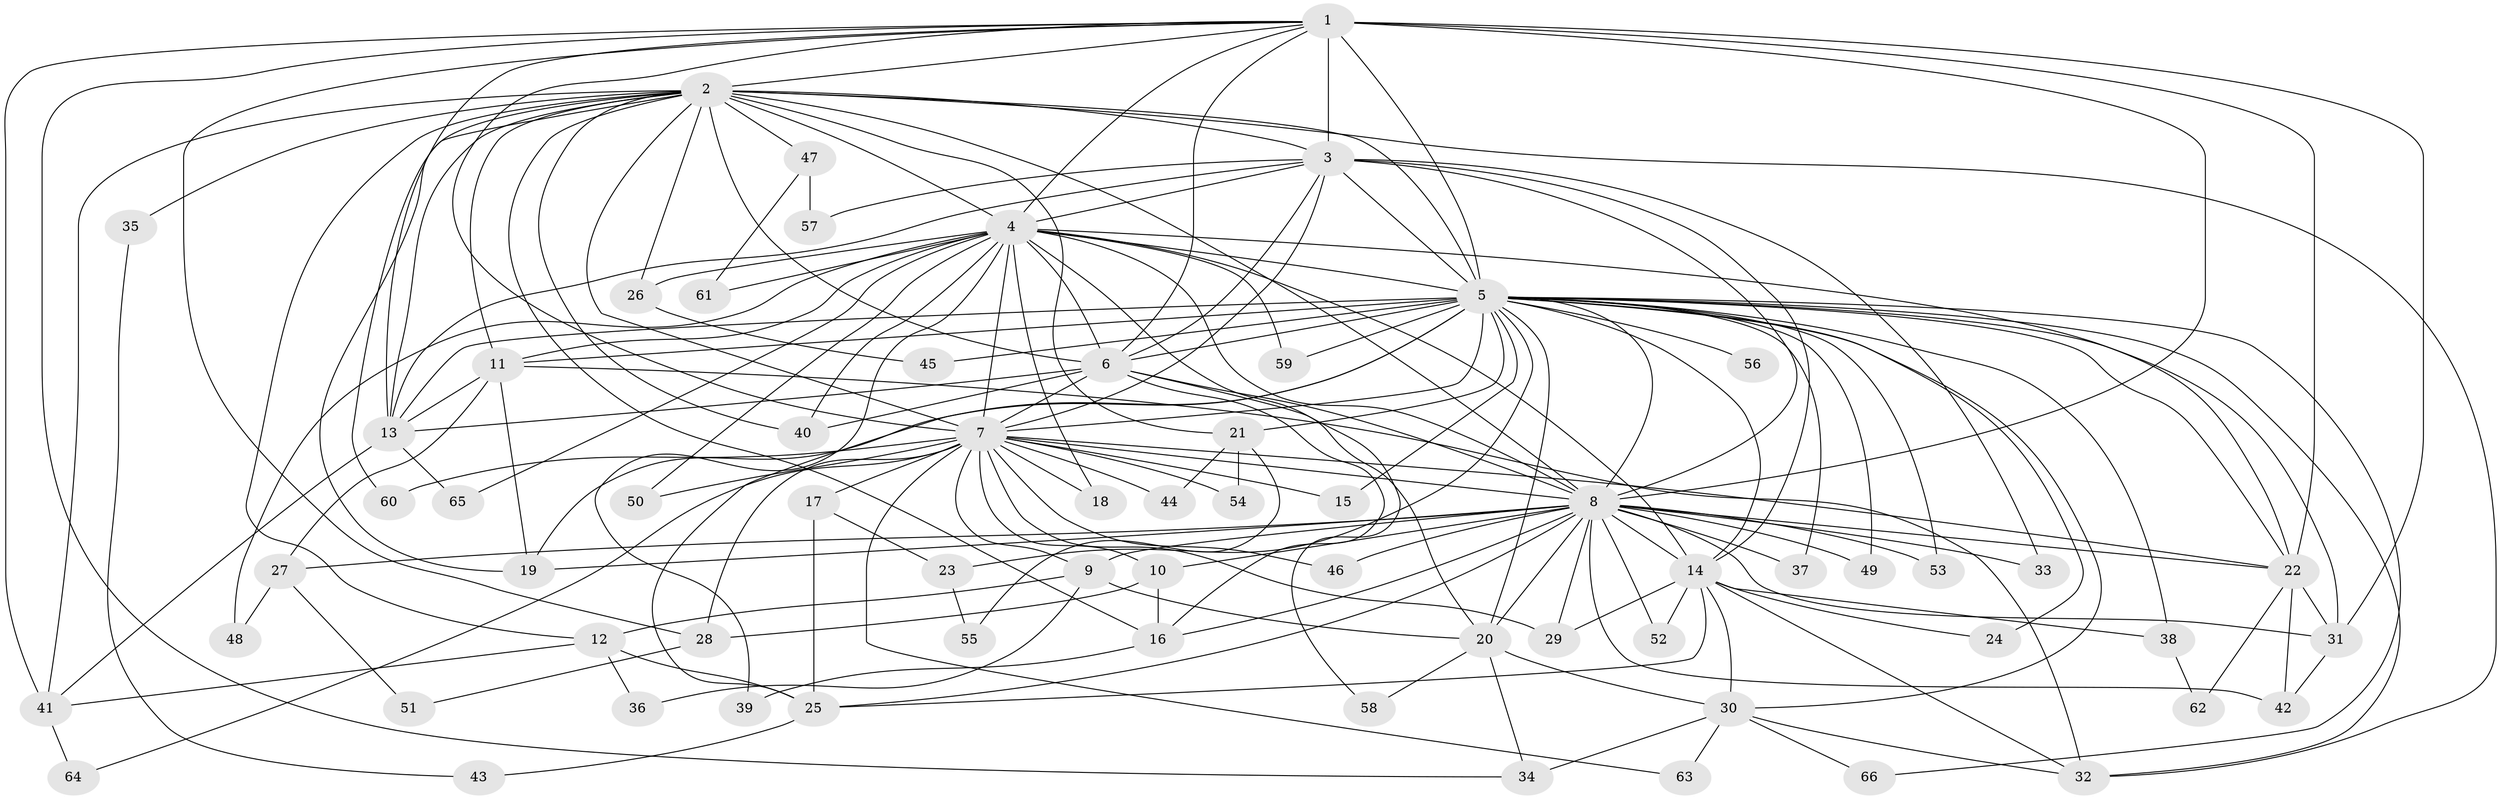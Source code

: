 // original degree distribution, {24: 0.015151515151515152, 22: 0.015151515151515152, 18: 0.007575757575757576, 16: 0.007575757575757576, 31: 0.007575757575757576, 20: 0.015151515151515152, 34: 0.007575757575757576, 5: 0.06060606060606061, 4: 0.13636363636363635, 7: 0.007575757575757576, 3: 0.17424242424242425, 9: 0.007575757575757576, 2: 0.5227272727272727, 6: 0.015151515151515152}
// Generated by graph-tools (version 1.1) at 2025/34/03/09/25 02:34:43]
// undirected, 66 vertices, 172 edges
graph export_dot {
graph [start="1"]
  node [color=gray90,style=filled];
  1;
  2;
  3;
  4;
  5;
  6;
  7;
  8;
  9;
  10;
  11;
  12;
  13;
  14;
  15;
  16;
  17;
  18;
  19;
  20;
  21;
  22;
  23;
  24;
  25;
  26;
  27;
  28;
  29;
  30;
  31;
  32;
  33;
  34;
  35;
  36;
  37;
  38;
  39;
  40;
  41;
  42;
  43;
  44;
  45;
  46;
  47;
  48;
  49;
  50;
  51;
  52;
  53;
  54;
  55;
  56;
  57;
  58;
  59;
  60;
  61;
  62;
  63;
  64;
  65;
  66;
  1 -- 2 [weight=3.0];
  1 -- 3 [weight=3.0];
  1 -- 4 [weight=1.0];
  1 -- 5 [weight=2.0];
  1 -- 6 [weight=1.0];
  1 -- 7 [weight=2.0];
  1 -- 8 [weight=1.0];
  1 -- 13 [weight=1.0];
  1 -- 22 [weight=7.0];
  1 -- 28 [weight=1.0];
  1 -- 31 [weight=1.0];
  1 -- 34 [weight=1.0];
  1 -- 41 [weight=2.0];
  2 -- 3 [weight=2.0];
  2 -- 4 [weight=3.0];
  2 -- 5 [weight=2.0];
  2 -- 6 [weight=2.0];
  2 -- 7 [weight=4.0];
  2 -- 8 [weight=2.0];
  2 -- 11 [weight=1.0];
  2 -- 12 [weight=1.0];
  2 -- 13 [weight=1.0];
  2 -- 16 [weight=1.0];
  2 -- 19 [weight=1.0];
  2 -- 21 [weight=1.0];
  2 -- 26 [weight=3.0];
  2 -- 32 [weight=1.0];
  2 -- 35 [weight=1.0];
  2 -- 40 [weight=1.0];
  2 -- 41 [weight=2.0];
  2 -- 47 [weight=1.0];
  2 -- 60 [weight=1.0];
  3 -- 4 [weight=1.0];
  3 -- 5 [weight=1.0];
  3 -- 6 [weight=1.0];
  3 -- 7 [weight=2.0];
  3 -- 8 [weight=2.0];
  3 -- 13 [weight=1.0];
  3 -- 14 [weight=1.0];
  3 -- 33 [weight=1.0];
  3 -- 57 [weight=1.0];
  4 -- 5 [weight=2.0];
  4 -- 6 [weight=1.0];
  4 -- 7 [weight=2.0];
  4 -- 8 [weight=1.0];
  4 -- 11 [weight=1.0];
  4 -- 14 [weight=1.0];
  4 -- 18 [weight=1.0];
  4 -- 22 [weight=1.0];
  4 -- 26 [weight=1.0];
  4 -- 39 [weight=1.0];
  4 -- 40 [weight=1.0];
  4 -- 48 [weight=1.0];
  4 -- 50 [weight=1.0];
  4 -- 58 [weight=1.0];
  4 -- 59 [weight=1.0];
  4 -- 61 [weight=1.0];
  4 -- 65 [weight=1.0];
  5 -- 6 [weight=16.0];
  5 -- 7 [weight=2.0];
  5 -- 8 [weight=3.0];
  5 -- 11 [weight=1.0];
  5 -- 13 [weight=2.0];
  5 -- 14 [weight=1.0];
  5 -- 15 [weight=1.0];
  5 -- 19 [weight=1.0];
  5 -- 20 [weight=2.0];
  5 -- 21 [weight=1.0];
  5 -- 22 [weight=2.0];
  5 -- 23 [weight=1.0];
  5 -- 24 [weight=2.0];
  5 -- 25 [weight=1.0];
  5 -- 30 [weight=1.0];
  5 -- 31 [weight=1.0];
  5 -- 32 [weight=1.0];
  5 -- 37 [weight=1.0];
  5 -- 38 [weight=1.0];
  5 -- 45 [weight=1.0];
  5 -- 49 [weight=1.0];
  5 -- 53 [weight=1.0];
  5 -- 56 [weight=1.0];
  5 -- 59 [weight=1.0];
  5 -- 66 [weight=1.0];
  6 -- 7 [weight=2.0];
  6 -- 8 [weight=2.0];
  6 -- 13 [weight=2.0];
  6 -- 16 [weight=1.0];
  6 -- 20 [weight=1.0];
  6 -- 40 [weight=2.0];
  7 -- 8 [weight=2.0];
  7 -- 9 [weight=1.0];
  7 -- 10 [weight=1.0];
  7 -- 15 [weight=1.0];
  7 -- 17 [weight=2.0];
  7 -- 18 [weight=3.0];
  7 -- 22 [weight=2.0];
  7 -- 28 [weight=2.0];
  7 -- 29 [weight=1.0];
  7 -- 44 [weight=1.0];
  7 -- 46 [weight=1.0];
  7 -- 50 [weight=1.0];
  7 -- 54 [weight=1.0];
  7 -- 60 [weight=1.0];
  7 -- 63 [weight=1.0];
  7 -- 64 [weight=1.0];
  8 -- 9 [weight=3.0];
  8 -- 10 [weight=1.0];
  8 -- 14 [weight=1.0];
  8 -- 16 [weight=1.0];
  8 -- 19 [weight=1.0];
  8 -- 20 [weight=1.0];
  8 -- 22 [weight=1.0];
  8 -- 25 [weight=1.0];
  8 -- 27 [weight=1.0];
  8 -- 29 [weight=1.0];
  8 -- 31 [weight=1.0];
  8 -- 33 [weight=1.0];
  8 -- 37 [weight=1.0];
  8 -- 42 [weight=1.0];
  8 -- 46 [weight=1.0];
  8 -- 49 [weight=1.0];
  8 -- 52 [weight=1.0];
  8 -- 53 [weight=1.0];
  9 -- 12 [weight=1.0];
  9 -- 20 [weight=1.0];
  9 -- 36 [weight=1.0];
  10 -- 16 [weight=1.0];
  10 -- 28 [weight=1.0];
  11 -- 13 [weight=1.0];
  11 -- 19 [weight=1.0];
  11 -- 27 [weight=1.0];
  11 -- 32 [weight=1.0];
  12 -- 25 [weight=1.0];
  12 -- 36 [weight=1.0];
  12 -- 41 [weight=1.0];
  13 -- 41 [weight=1.0];
  13 -- 65 [weight=1.0];
  14 -- 24 [weight=1.0];
  14 -- 25 [weight=1.0];
  14 -- 29 [weight=1.0];
  14 -- 30 [weight=1.0];
  14 -- 32 [weight=1.0];
  14 -- 38 [weight=1.0];
  14 -- 52 [weight=1.0];
  16 -- 39 [weight=1.0];
  17 -- 23 [weight=1.0];
  17 -- 25 [weight=1.0];
  20 -- 30 [weight=1.0];
  20 -- 34 [weight=1.0];
  20 -- 58 [weight=1.0];
  21 -- 44 [weight=1.0];
  21 -- 54 [weight=1.0];
  21 -- 55 [weight=1.0];
  22 -- 31 [weight=1.0];
  22 -- 42 [weight=1.0];
  22 -- 62 [weight=1.0];
  23 -- 55 [weight=1.0];
  25 -- 43 [weight=1.0];
  26 -- 45 [weight=1.0];
  27 -- 48 [weight=1.0];
  27 -- 51 [weight=1.0];
  28 -- 51 [weight=1.0];
  30 -- 32 [weight=1.0];
  30 -- 34 [weight=2.0];
  30 -- 63 [weight=1.0];
  30 -- 66 [weight=1.0];
  31 -- 42 [weight=1.0];
  35 -- 43 [weight=1.0];
  38 -- 62 [weight=1.0];
  41 -- 64 [weight=1.0];
  47 -- 57 [weight=1.0];
  47 -- 61 [weight=1.0];
}
